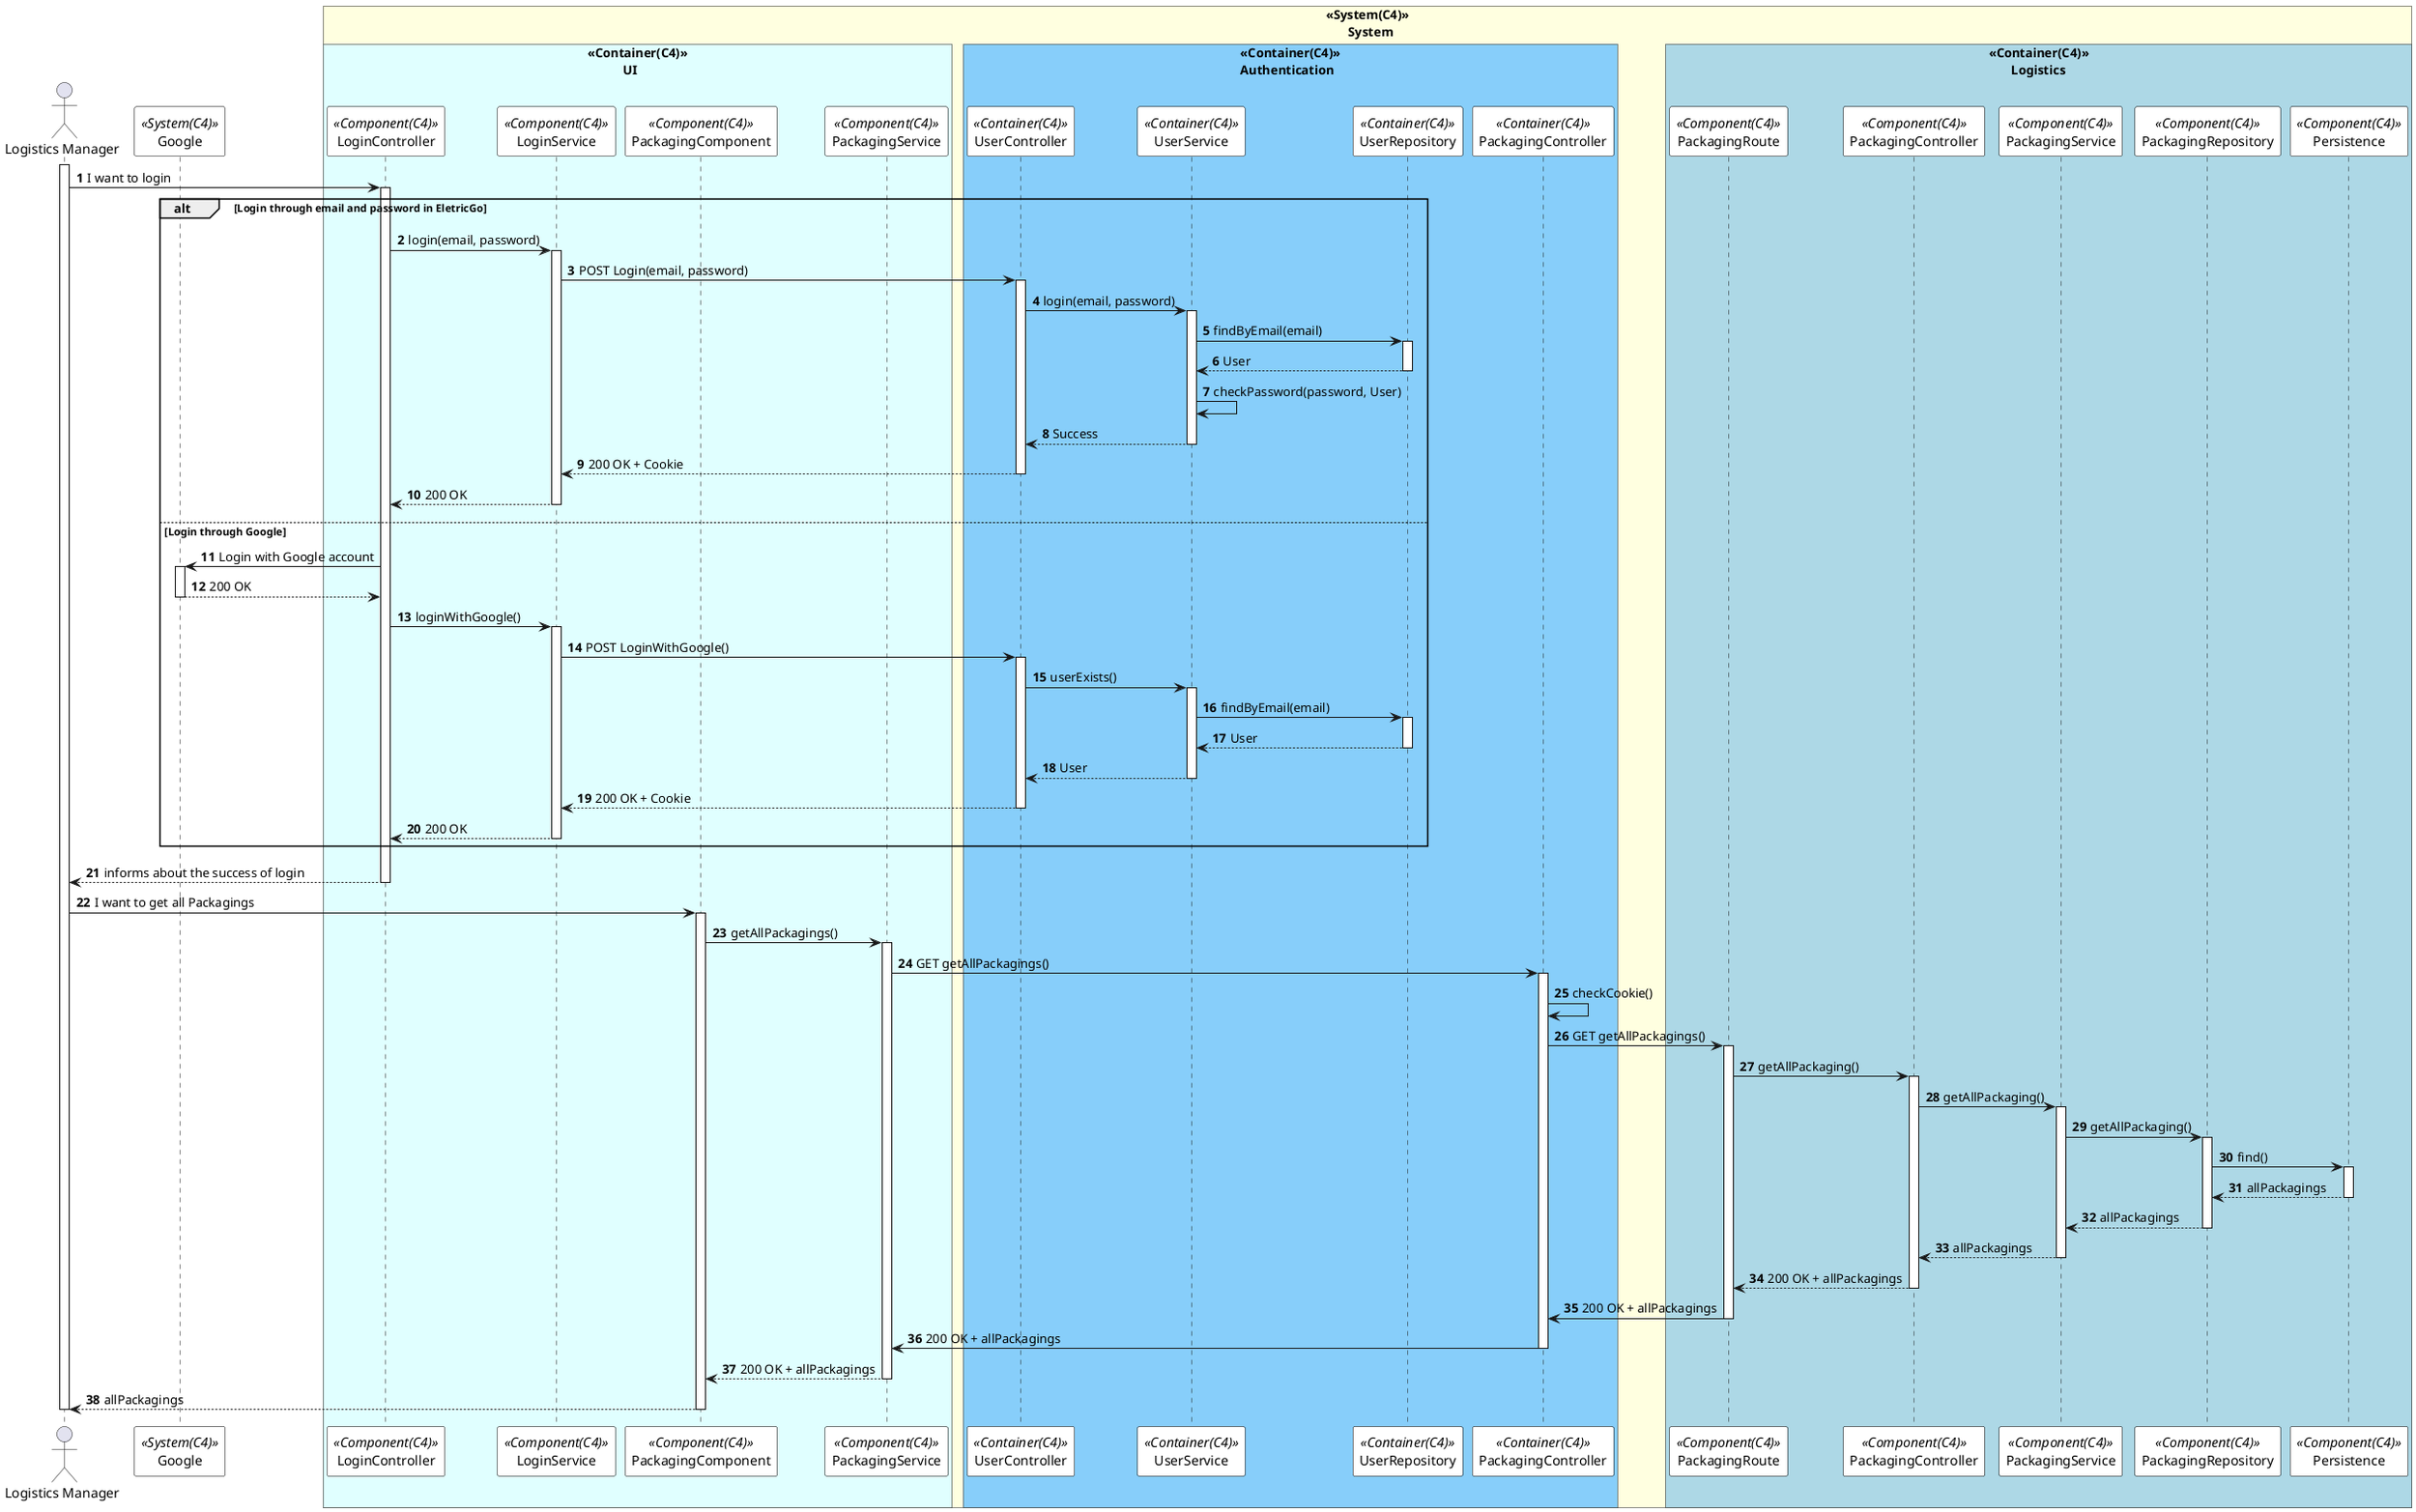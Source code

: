 @startuml getAllPackagingSD
autonumber
!pragma teoz true
skinparam sequence {
ParticipantBorderColor black
ParticipantBackgroundColor white
}


actor "Logistics Manager" as manager

participant Google as Google <<System(C4)>>
box "<<System(C4)>>\n       System" #LightYellow
    box "<<Container(C4)>>\n           UI" #LightCyan
        
        participant LoginController as LoginC <<Component(C4)>>
        participant LoginService as LoginS <<Component(C4)>>
    
    
    
        participant PackagingComponent as PackagingC <<Component(C4)>>
        participant PackagingService as PackagingS <<Component(C4)>>
        

    end box

    box "<<Container(C4)>>\nAuthentication" #LightSkyBlue

        participant UserController as UserCTRL <<Container(C4)>> 
        participant UserService as UserServ <<Container(C4)>> 
        participant UserRepository as UserRepo <<Container(C4)>> 

        participant PackagingController as PackagingCTRL <<Container(C4)>>

    end box
    box "<<Container(C4)>>\n       Logistics" #LightBlue
        participant PackagingRoute as Route <<Component(C4)>>
        participant PackagingController as Controller <<Component(C4)>>
        participant PackagingService as Service <<Component(C4)>>
        participant PackagingRepository as Repository <<Component(C4)>>
        participant Persistence as Persistence <<Component(C4)>>
    end box
    
end box


activate manager
manager->LoginC: I want to login
activate LoginC

alt Login through email and password in EletricGo


    LoginC -> LoginS: login(email, password)
    activate LoginS
    LoginS -> UserCTRL: POST Login(email, password)
    activate UserCTRL

    UserCTRL -> UserServ: login(email, password)
    activate UserServ
    UserServ -> UserRepo: findByEmail(email)
    activate UserRepo
    UserRepo --> UserServ: User
    deactivate UserRepo
    UserServ -> UserServ: checkPassword(password, User)
    UserServ --> UserCTRL: Success
    deactivate UserServ


    UserCTRL --> LoginS: 200 OK + Cookie
    deactivate UserCTRL

    LoginS --> LoginC: 200 OK
    deactivate LoginS

else Login through Google

    LoginC -> Google: Login with Google account
    activate Google
    Google --> LoginC: 200 OK
    deactivate Google
    LoginC -> LoginS: loginWithGoogle()
    activate LoginS
    LoginS -> UserCTRL: POST LoginWithGoogle()
    activate UserCTRL
    UserCTRL -> UserServ: userExists()
    activate UserServ
    UserServ -> UserRepo: findByEmail(email)
    activate UserRepo
    UserRepo --> UserServ: User
    deactivate UserRepo
    UserServ --> UserCTRL: User
    deactivate UserServ
    UserCTRL --> LoginS: 200 OK + Cookie
    deactivate UserCTRL
    LoginS --> LoginC: 200 OK
    deactivate LoginS

    deactivate Google

end



LoginC --> manager: informs about the success of login
deactivate LoginC


manager -> PackagingC: I want to get all Packagings
activate PackagingC

PackagingC -> PackagingS: getAllPackagings()
activate PackagingS

PackagingS -> PackagingCTRL: GET getAllPackagings()
activate PackagingCTRL

PackagingCTRL -> PackagingCTRL: checkCookie()

PackagingCTRL -> Route: GET getAllPackagings()
activate Route


Route -> Controller: getAllPackaging()
activate Controller

Controller -> Service: getAllPackaging()
activate Service

Service -> Repository: getAllPackaging()
activate Repository

Repository -> Persistence: find()
activate Persistence

Persistence --> Repository: allPackagings
deactivate Persistence

Repository --> Service: allPackagings
deactivate Repository

Service --> Controller: allPackagings
deactivate Service

Controller --> Route: 200 OK + allPackagings
deactivate Controller

Route -> PackagingCTRL: 200 OK + allPackagings
deactivate Route
PackagingCTRL -> PackagingS: 200 OK + allPackagings
deactivate PackagingCTRL

PackagingS --> PackagingC: 200 OK + allPackagings
deactivate PackagingS

PackagingC --> manager: allPackagings
deactivate PackagingC

deactivate manager


@enduml